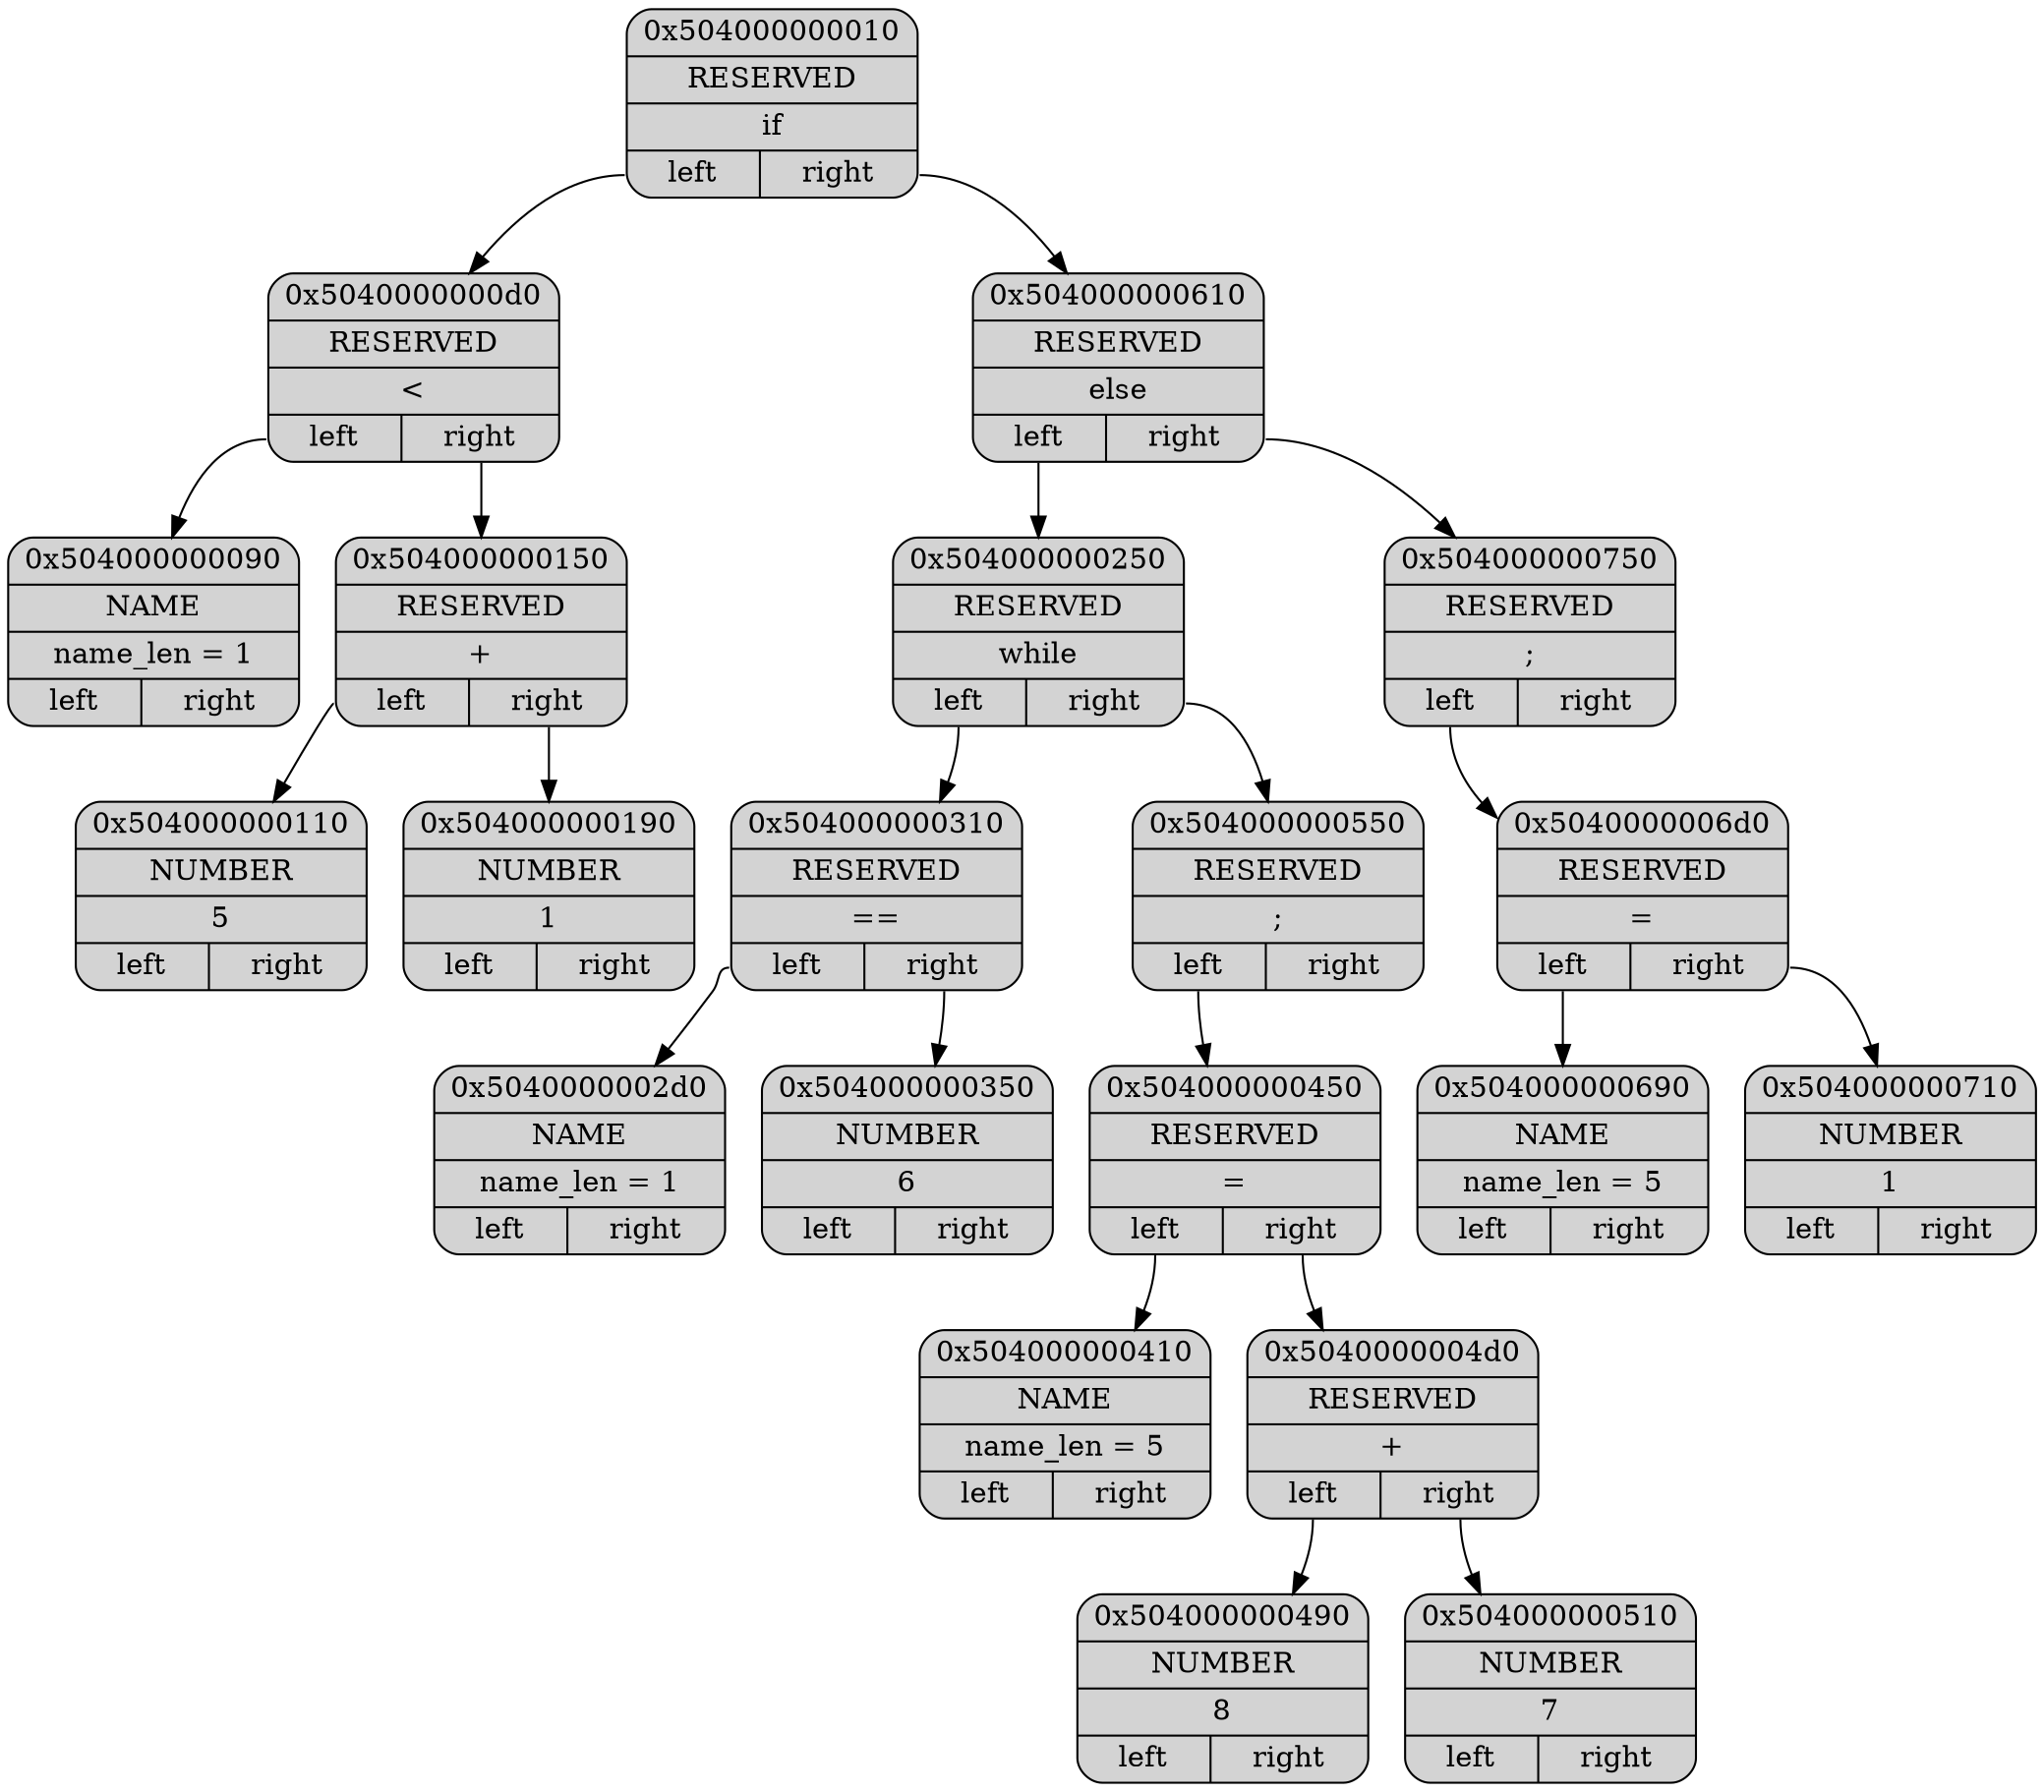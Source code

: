 digraph G
{
node[shape="record", style="rounded, filled"];

p0x504000000010[label = "{ <ptr> 0x504000000010 | <type> RESERVED | <data> \if | { <l>left|<r>right } }"];
p0x5040000000d0[label = "{ <ptr> 0x5040000000d0 | <type> RESERVED | <data> \< | { <l>left|<r>right } }"];
p0x504000000090[label = "{ <ptr> 0x504000000090 | <type> NAME | <data> name_len = 1 | { <l>left|<r>right } }"];
p0x504000000150[label = "{ <ptr> 0x504000000150 | <type> RESERVED | <data> \+ | { <l>left|<r>right } }"];
p0x504000000110[label = "{ <ptr> 0x504000000110 | <type> NUMBER | <data> 5 | { <l>left|<r>right } }"];
p0x504000000190[label = "{ <ptr> 0x504000000190 | <type> NUMBER | <data> 1 | { <l>left|<r>right } }"];
p0x504000000610[label = "{ <ptr> 0x504000000610 | <type> RESERVED | <data> \else | { <l>left|<r>right } }"];
p0x504000000250[label = "{ <ptr> 0x504000000250 | <type> RESERVED | <data> \while | { <l>left|<r>right } }"];
p0x504000000310[label = "{ <ptr> 0x504000000310 | <type> RESERVED | <data> \== | { <l>left|<r>right } }"];
p0x5040000002d0[label = "{ <ptr> 0x5040000002d0 | <type> NAME | <data> name_len = 1 | { <l>left|<r>right } }"];
p0x504000000350[label = "{ <ptr> 0x504000000350 | <type> NUMBER | <data> 6 | { <l>left|<r>right } }"];
p0x504000000550[label = "{ <ptr> 0x504000000550 | <type> RESERVED | <data> \; | { <l>left|<r>right } }"];
p0x504000000450[label = "{ <ptr> 0x504000000450 | <type> RESERVED | <data> \= | { <l>left|<r>right } }"];
p0x504000000410[label = "{ <ptr> 0x504000000410 | <type> NAME | <data> name_len = 5 | { <l>left|<r>right } }"];
p0x5040000004d0[label = "{ <ptr> 0x5040000004d0 | <type> RESERVED | <data> \+ | { <l>left|<r>right } }"];
p0x504000000490[label = "{ <ptr> 0x504000000490 | <type> NUMBER | <data> 8 | { <l>left|<r>right } }"];
p0x504000000510[label = "{ <ptr> 0x504000000510 | <type> NUMBER | <data> 7 | { <l>left|<r>right } }"];
p0x504000000750[label = "{ <ptr> 0x504000000750 | <type> RESERVED | <data> \; | { <l>left|<r>right } }"];
p0x5040000006d0[label = "{ <ptr> 0x5040000006d0 | <type> RESERVED | <data> \= | { <l>left|<r>right } }"];
p0x504000000690[label = "{ <ptr> 0x504000000690 | <type> NAME | <data> name_len = 5 | { <l>left|<r>right } }"];
p0x504000000710[label = "{ <ptr> 0x504000000710 | <type> NUMBER | <data> 1 | { <l>left|<r>right } }"];

p0x504000000010:<l> -> p0x5040000000d0
p0x5040000000d0:<l> -> p0x504000000090
p0x5040000000d0:<r> -> p0x504000000150
p0x504000000150:<l> -> p0x504000000110
p0x504000000150:<r> -> p0x504000000190
p0x504000000010:<r> -> p0x504000000610
p0x504000000610:<l> -> p0x504000000250
p0x504000000250:<l> -> p0x504000000310
p0x504000000310:<l> -> p0x5040000002d0
p0x504000000310:<r> -> p0x504000000350
p0x504000000250:<r> -> p0x504000000550
p0x504000000550:<l> -> p0x504000000450
p0x504000000450:<l> -> p0x504000000410
p0x504000000450:<r> -> p0x5040000004d0
p0x5040000004d0:<l> -> p0x504000000490
p0x5040000004d0:<r> -> p0x504000000510
p0x504000000610:<r> -> p0x504000000750
p0x504000000750:<l> -> p0x5040000006d0
p0x5040000006d0:<l> -> p0x504000000690
p0x5040000006d0:<r> -> p0x504000000710
}
